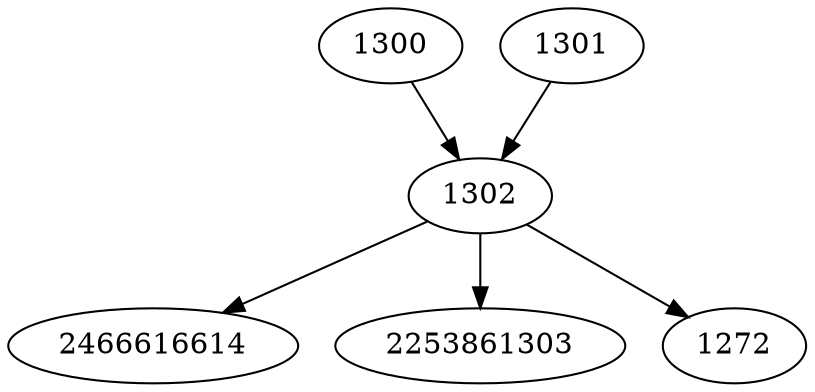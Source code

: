 strict digraph  {
2466616614;
1300;
1301;
1302;
2253861303;
1272;
1300 -> 1302;
1301 -> 1302;
1302 -> 1272;
1302 -> 2253861303;
1302 -> 2466616614;
}
